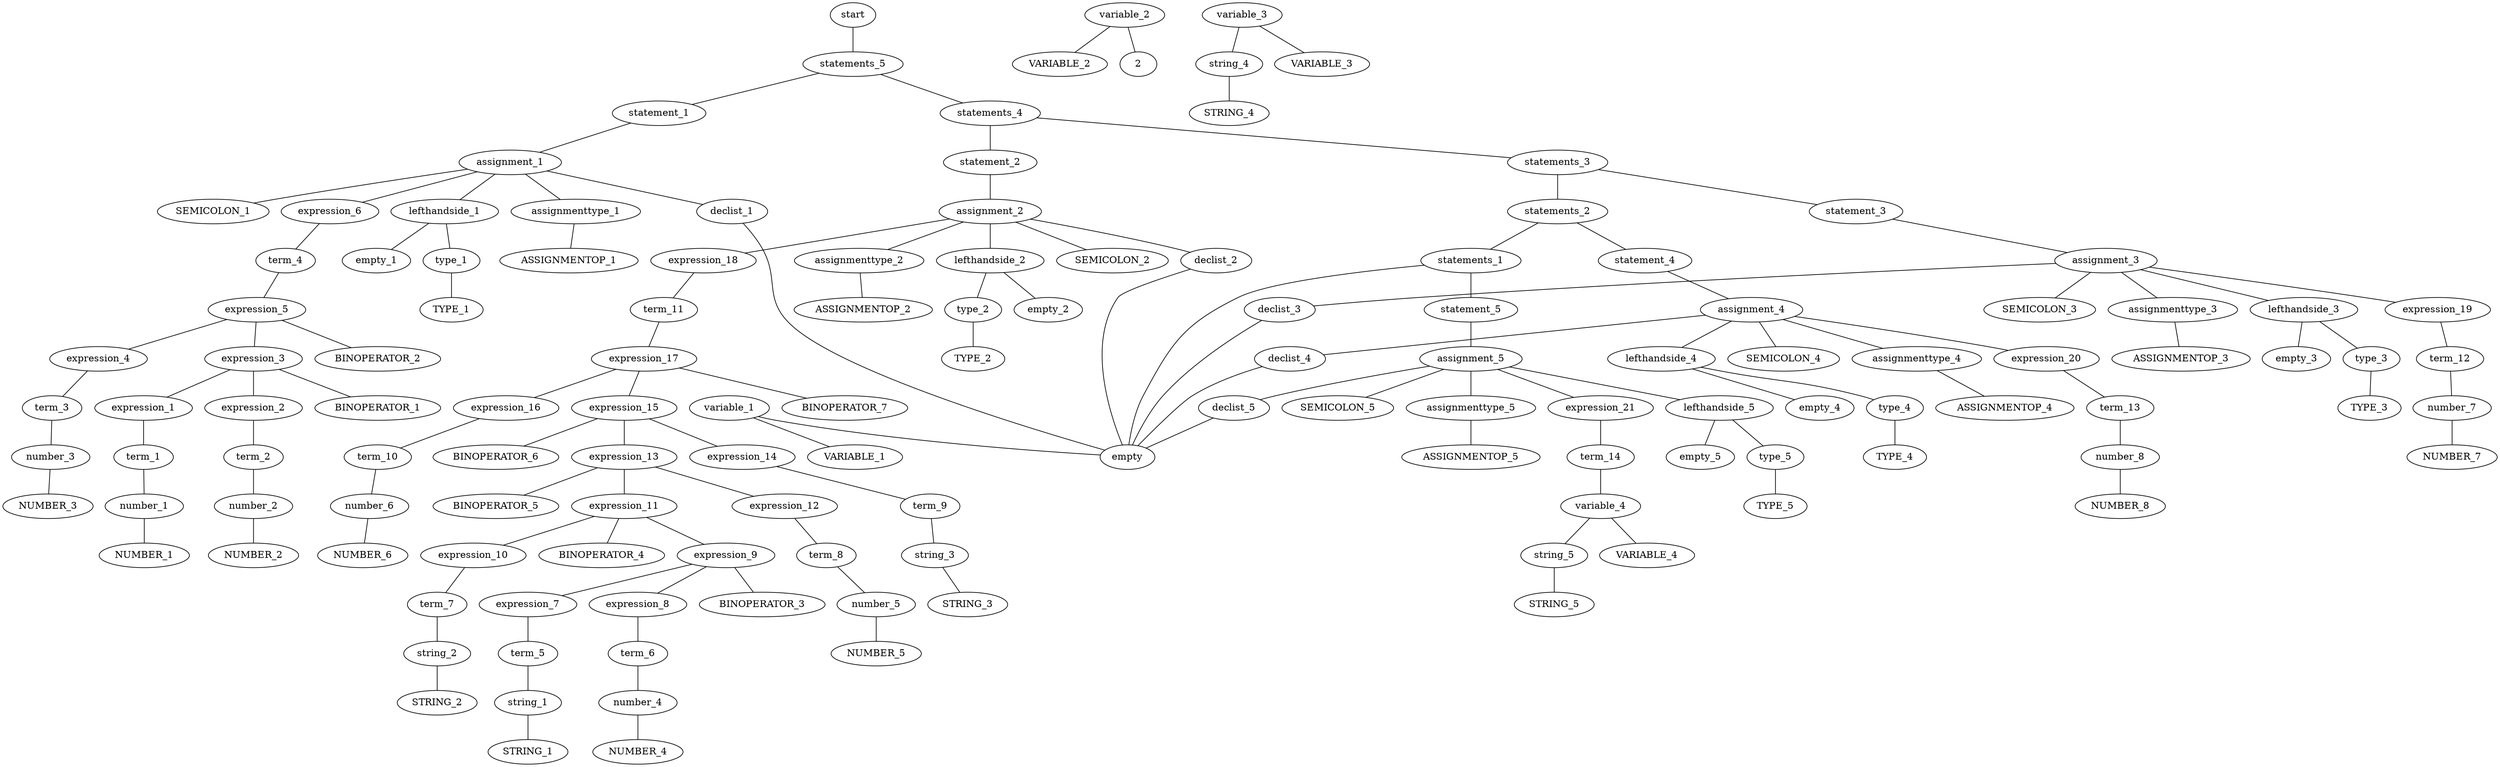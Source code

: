 graph parsetree {	start -- { statements_5 };
type_1 -- { TYPE_1 };
lefthandside_1 -- { empty_1 type_1 };
declist_1 -- { empty empty };
assignmenttype_1 -- { ASSIGNMENTOP_1 };
number_1 -- { NUMBER_1 };
term_1 -- { number_1 };
expression_1 -- { term_1 };
number_2 -- { NUMBER_2 };
term_2 -- { number_2 };
expression_2 -- { term_2 };
expression_3 -- { expression_1 BINOPERATOR_1 expression_2 };
number_3 -- { NUMBER_3 };
term_3 -- { number_3 };
expression_4 -- { term_3 };
expression_5 -- { expression_3 BINOPERATOR_2 expression_4 };
term_4 -- { expression_5 };
expression_6 -- { term_4 };
assignment_1 -- { lefthandside_1 declist_1 assignmenttype_1 expression_6 SEMICOLON_1 };
statement_1 -- { assignment_1 };
type_2 -- { TYPE_2 };
lefthandside_2 -- { empty_2 type_2 };
declist_2 -- { empty empty };
assignmenttype_2 -- { ASSIGNMENTOP_2 };
string_1 -- { STRING_1 };
term_5 -- { string_1 };
expression_7 -- { term_5 };
number_4 -- { NUMBER_4 };
term_6 -- { number_4 };
expression_8 -- { term_6 };
expression_9 -- { expression_7 BINOPERATOR_3 expression_8 };
string_2 -- { STRING_2 };
term_7 -- { string_2 };
expression_10 -- { term_7 };
expression_11 -- { expression_9 BINOPERATOR_4 expression_10 };
number_5 -- { NUMBER_5 };
term_8 -- { number_5 };
expression_12 -- { term_8 };
expression_13 -- { expression_11 BINOPERATOR_5 expression_12 };
string_3 -- { STRING_3 };
term_9 -- { string_3 };
expression_14 -- { term_9 };
expression_15 -- { expression_13 BINOPERATOR_6 expression_14 };
number_6 -- { NUMBER_6 };
term_10 -- { number_6 };
expression_16 -- { term_10 };
expression_17 -- { expression_15 BINOPERATOR_7 expression_16 };
term_11 -- { expression_17 };
expression_18 -- { term_11 };
assignment_2 -- { lefthandside_2 declist_2 assignmenttype_2 expression_18 SEMICOLON_2 };
statement_2 -- { assignment_2 };
variable_1 -- { VARIABLE_1 empty };
type_3 -- { TYPE_3 };
lefthandside_3 -- { empty_3 type_3 };
declist_3 -- { empty empty };
assignmenttype_3 -- { ASSIGNMENTOP_3 };
number_7 -- { NUMBER_7 };
term_12 -- { number_7 };
expression_19 -- { term_12 };
assignment_3 -- { lefthandside_3 declist_3 assignmenttype_3 expression_19 SEMICOLON_3 };
statement_3 -- { assignment_3 };
variable_2 -- { VARIABLE_2 2 };
type_4 -- { TYPE_4 };
lefthandside_4 -- { empty_4 type_4 };
declist_4 -- { empty empty };
assignmenttype_4 -- { ASSIGNMENTOP_4 };
number_8 -- { NUMBER_8 };
term_13 -- { number_8 };
expression_20 -- { term_13 };
assignment_4 -- { lefthandside_4 declist_4 assignmenttype_4 expression_20 SEMICOLON_4 };
statement_4 -- { assignment_4 };
string_4 -- { STRING_4 };
variable_3 -- { VARIABLE_3 string_4 };
type_5 -- { TYPE_5 };
lefthandside_5 -- { empty_5 type_5 };
declist_5 -- { empty empty };
assignmenttype_5 -- { ASSIGNMENTOP_5 };
string_5 -- { STRING_5 };
variable_4 -- { VARIABLE_4 string_5 };
term_14 -- { variable_4 };
expression_21 -- { term_14 };
assignment_5 -- { lefthandside_5 declist_5 assignmenttype_5 expression_21 SEMICOLON_5 };
statement_5 -- { assignment_5 };
statements_1 -- { statement_5 empty };
statements_2 -- { statement_4 statements_1 };
statements_3 -- { statement_3 statements_2 };
statements_4 -- { statement_2 statements_3 };
statements_5 -- { statement_1 statements_4 };
}

